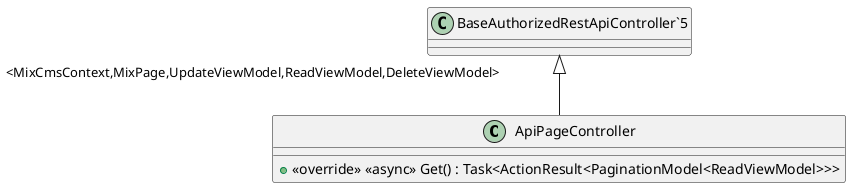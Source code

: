 @startuml
class ApiPageController {
    + <<override>> <<async>> Get() : Task<ActionResult<PaginationModel<ReadViewModel>>>
}
"BaseAuthorizedRestApiController`5" "<MixCmsContext,MixPage,UpdateViewModel,ReadViewModel,DeleteViewModel>" <|-- ApiPageController
@enduml
